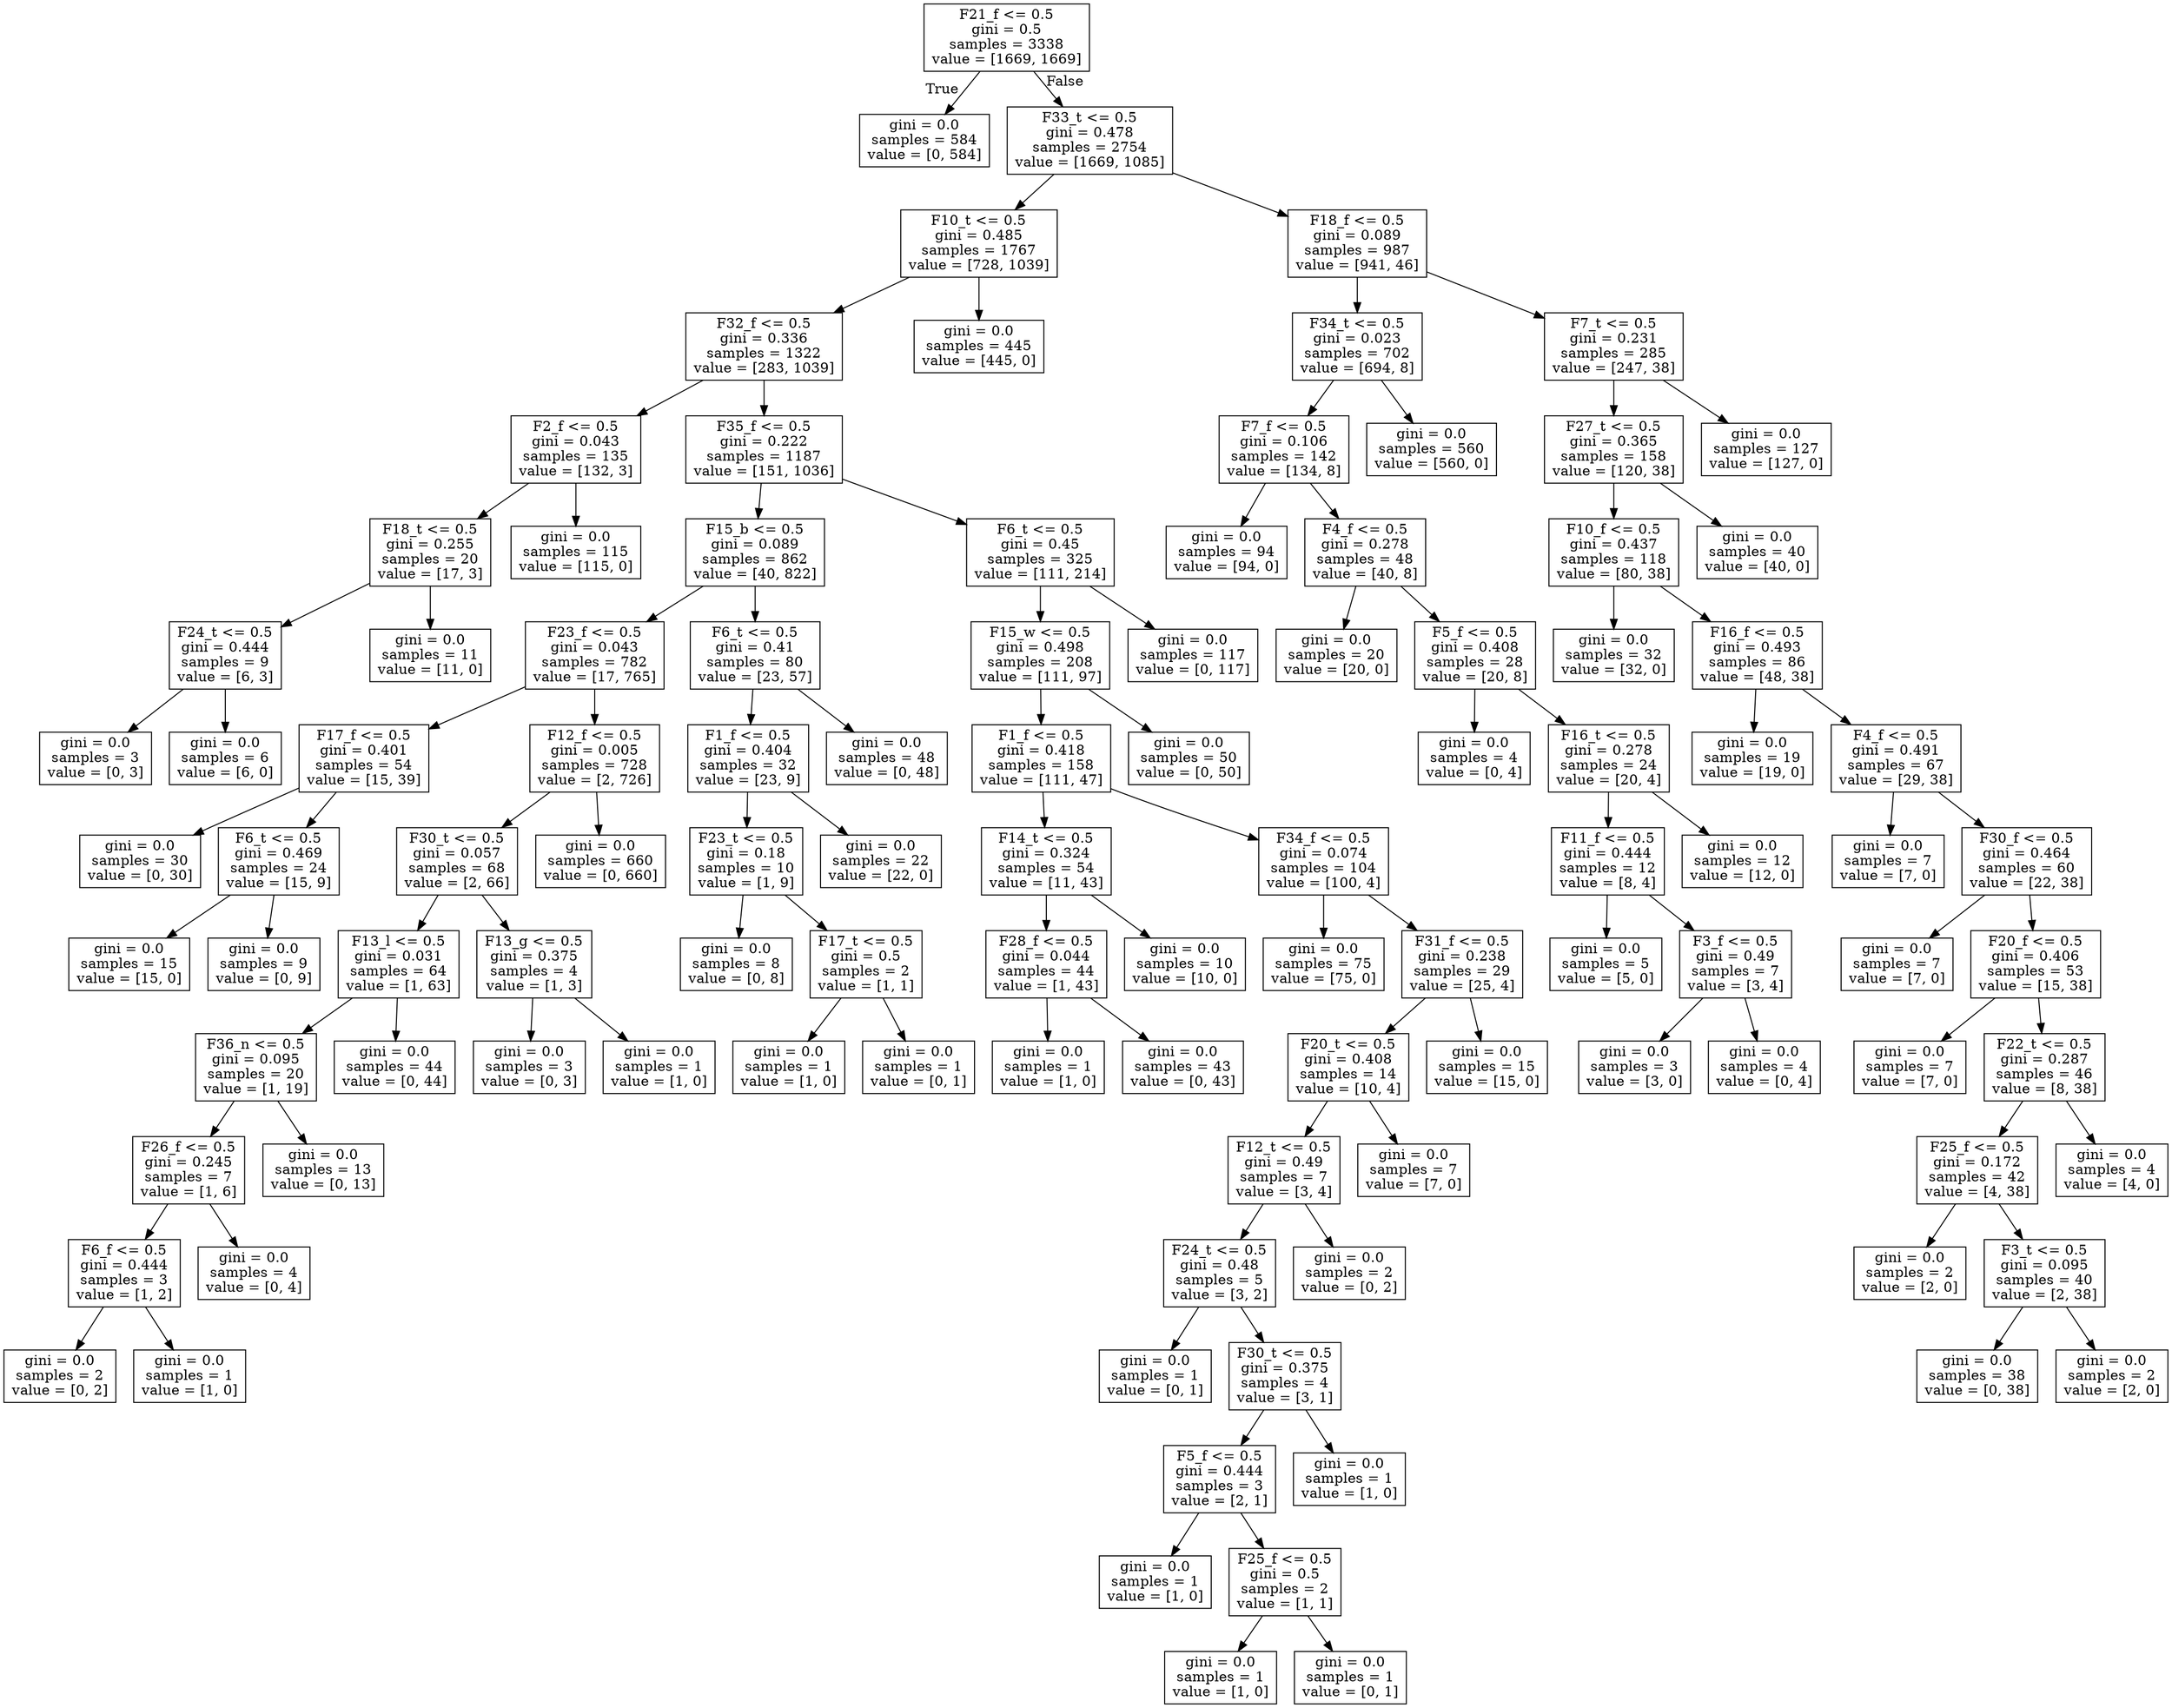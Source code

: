 digraph Tree {
node [shape=box] ;
0 [label="F21_f <= 0.5\ngini = 0.5\nsamples = 3338\nvalue = [1669, 1669]"] ;
1 [label="gini = 0.0\nsamples = 584\nvalue = [0, 584]"] ;
0 -> 1 [labeldistance=2.5, labelangle=45, headlabel="True"] ;
2 [label="F33_t <= 0.5\ngini = 0.478\nsamples = 2754\nvalue = [1669, 1085]"] ;
0 -> 2 [labeldistance=2.5, labelangle=-45, headlabel="False"] ;
3 [label="F10_t <= 0.5\ngini = 0.485\nsamples = 1767\nvalue = [728, 1039]"] ;
2 -> 3 ;
4 [label="F32_f <= 0.5\ngini = 0.336\nsamples = 1322\nvalue = [283, 1039]"] ;
3 -> 4 ;
5 [label="F2_f <= 0.5\ngini = 0.043\nsamples = 135\nvalue = [132, 3]"] ;
4 -> 5 ;
6 [label="F18_t <= 0.5\ngini = 0.255\nsamples = 20\nvalue = [17, 3]"] ;
5 -> 6 ;
7 [label="F24_t <= 0.5\ngini = 0.444\nsamples = 9\nvalue = [6, 3]"] ;
6 -> 7 ;
8 [label="gini = 0.0\nsamples = 3\nvalue = [0, 3]"] ;
7 -> 8 ;
9 [label="gini = 0.0\nsamples = 6\nvalue = [6, 0]"] ;
7 -> 9 ;
10 [label="gini = 0.0\nsamples = 11\nvalue = [11, 0]"] ;
6 -> 10 ;
11 [label="gini = 0.0\nsamples = 115\nvalue = [115, 0]"] ;
5 -> 11 ;
12 [label="F35_f <= 0.5\ngini = 0.222\nsamples = 1187\nvalue = [151, 1036]"] ;
4 -> 12 ;
13 [label="F15_b <= 0.5\ngini = 0.089\nsamples = 862\nvalue = [40, 822]"] ;
12 -> 13 ;
14 [label="F23_f <= 0.5\ngini = 0.043\nsamples = 782\nvalue = [17, 765]"] ;
13 -> 14 ;
15 [label="F17_f <= 0.5\ngini = 0.401\nsamples = 54\nvalue = [15, 39]"] ;
14 -> 15 ;
16 [label="gini = 0.0\nsamples = 30\nvalue = [0, 30]"] ;
15 -> 16 ;
17 [label="F6_t <= 0.5\ngini = 0.469\nsamples = 24\nvalue = [15, 9]"] ;
15 -> 17 ;
18 [label="gini = 0.0\nsamples = 15\nvalue = [15, 0]"] ;
17 -> 18 ;
19 [label="gini = 0.0\nsamples = 9\nvalue = [0, 9]"] ;
17 -> 19 ;
20 [label="F12_f <= 0.5\ngini = 0.005\nsamples = 728\nvalue = [2, 726]"] ;
14 -> 20 ;
21 [label="F30_t <= 0.5\ngini = 0.057\nsamples = 68\nvalue = [2, 66]"] ;
20 -> 21 ;
22 [label="F13_l <= 0.5\ngini = 0.031\nsamples = 64\nvalue = [1, 63]"] ;
21 -> 22 ;
23 [label="F36_n <= 0.5\ngini = 0.095\nsamples = 20\nvalue = [1, 19]"] ;
22 -> 23 ;
24 [label="F26_f <= 0.5\ngini = 0.245\nsamples = 7\nvalue = [1, 6]"] ;
23 -> 24 ;
25 [label="F6_f <= 0.5\ngini = 0.444\nsamples = 3\nvalue = [1, 2]"] ;
24 -> 25 ;
26 [label="gini = 0.0\nsamples = 2\nvalue = [0, 2]"] ;
25 -> 26 ;
27 [label="gini = 0.0\nsamples = 1\nvalue = [1, 0]"] ;
25 -> 27 ;
28 [label="gini = 0.0\nsamples = 4\nvalue = [0, 4]"] ;
24 -> 28 ;
29 [label="gini = 0.0\nsamples = 13\nvalue = [0, 13]"] ;
23 -> 29 ;
30 [label="gini = 0.0\nsamples = 44\nvalue = [0, 44]"] ;
22 -> 30 ;
31 [label="F13_g <= 0.5\ngini = 0.375\nsamples = 4\nvalue = [1, 3]"] ;
21 -> 31 ;
32 [label="gini = 0.0\nsamples = 3\nvalue = [0, 3]"] ;
31 -> 32 ;
33 [label="gini = 0.0\nsamples = 1\nvalue = [1, 0]"] ;
31 -> 33 ;
34 [label="gini = 0.0\nsamples = 660\nvalue = [0, 660]"] ;
20 -> 34 ;
35 [label="F6_t <= 0.5\ngini = 0.41\nsamples = 80\nvalue = [23, 57]"] ;
13 -> 35 ;
36 [label="F1_f <= 0.5\ngini = 0.404\nsamples = 32\nvalue = [23, 9]"] ;
35 -> 36 ;
37 [label="F23_t <= 0.5\ngini = 0.18\nsamples = 10\nvalue = [1, 9]"] ;
36 -> 37 ;
38 [label="gini = 0.0\nsamples = 8\nvalue = [0, 8]"] ;
37 -> 38 ;
39 [label="F17_t <= 0.5\ngini = 0.5\nsamples = 2\nvalue = [1, 1]"] ;
37 -> 39 ;
40 [label="gini = 0.0\nsamples = 1\nvalue = [1, 0]"] ;
39 -> 40 ;
41 [label="gini = 0.0\nsamples = 1\nvalue = [0, 1]"] ;
39 -> 41 ;
42 [label="gini = 0.0\nsamples = 22\nvalue = [22, 0]"] ;
36 -> 42 ;
43 [label="gini = 0.0\nsamples = 48\nvalue = [0, 48]"] ;
35 -> 43 ;
44 [label="F6_t <= 0.5\ngini = 0.45\nsamples = 325\nvalue = [111, 214]"] ;
12 -> 44 ;
45 [label="F15_w <= 0.5\ngini = 0.498\nsamples = 208\nvalue = [111, 97]"] ;
44 -> 45 ;
46 [label="F1_f <= 0.5\ngini = 0.418\nsamples = 158\nvalue = [111, 47]"] ;
45 -> 46 ;
47 [label="F14_t <= 0.5\ngini = 0.324\nsamples = 54\nvalue = [11, 43]"] ;
46 -> 47 ;
48 [label="F28_f <= 0.5\ngini = 0.044\nsamples = 44\nvalue = [1, 43]"] ;
47 -> 48 ;
49 [label="gini = 0.0\nsamples = 1\nvalue = [1, 0]"] ;
48 -> 49 ;
50 [label="gini = 0.0\nsamples = 43\nvalue = [0, 43]"] ;
48 -> 50 ;
51 [label="gini = 0.0\nsamples = 10\nvalue = [10, 0]"] ;
47 -> 51 ;
52 [label="F34_f <= 0.5\ngini = 0.074\nsamples = 104\nvalue = [100, 4]"] ;
46 -> 52 ;
53 [label="gini = 0.0\nsamples = 75\nvalue = [75, 0]"] ;
52 -> 53 ;
54 [label="F31_f <= 0.5\ngini = 0.238\nsamples = 29\nvalue = [25, 4]"] ;
52 -> 54 ;
55 [label="F20_t <= 0.5\ngini = 0.408\nsamples = 14\nvalue = [10, 4]"] ;
54 -> 55 ;
56 [label="F12_t <= 0.5\ngini = 0.49\nsamples = 7\nvalue = [3, 4]"] ;
55 -> 56 ;
57 [label="F24_t <= 0.5\ngini = 0.48\nsamples = 5\nvalue = [3, 2]"] ;
56 -> 57 ;
58 [label="gini = 0.0\nsamples = 1\nvalue = [0, 1]"] ;
57 -> 58 ;
59 [label="F30_t <= 0.5\ngini = 0.375\nsamples = 4\nvalue = [3, 1]"] ;
57 -> 59 ;
60 [label="F5_f <= 0.5\ngini = 0.444\nsamples = 3\nvalue = [2, 1]"] ;
59 -> 60 ;
61 [label="gini = 0.0\nsamples = 1\nvalue = [1, 0]"] ;
60 -> 61 ;
62 [label="F25_f <= 0.5\ngini = 0.5\nsamples = 2\nvalue = [1, 1]"] ;
60 -> 62 ;
63 [label="gini = 0.0\nsamples = 1\nvalue = [1, 0]"] ;
62 -> 63 ;
64 [label="gini = 0.0\nsamples = 1\nvalue = [0, 1]"] ;
62 -> 64 ;
65 [label="gini = 0.0\nsamples = 1\nvalue = [1, 0]"] ;
59 -> 65 ;
66 [label="gini = 0.0\nsamples = 2\nvalue = [0, 2]"] ;
56 -> 66 ;
67 [label="gini = 0.0\nsamples = 7\nvalue = [7, 0]"] ;
55 -> 67 ;
68 [label="gini = 0.0\nsamples = 15\nvalue = [15, 0]"] ;
54 -> 68 ;
69 [label="gini = 0.0\nsamples = 50\nvalue = [0, 50]"] ;
45 -> 69 ;
70 [label="gini = 0.0\nsamples = 117\nvalue = [0, 117]"] ;
44 -> 70 ;
71 [label="gini = 0.0\nsamples = 445\nvalue = [445, 0]"] ;
3 -> 71 ;
72 [label="F18_f <= 0.5\ngini = 0.089\nsamples = 987\nvalue = [941, 46]"] ;
2 -> 72 ;
73 [label="F34_t <= 0.5\ngini = 0.023\nsamples = 702\nvalue = [694, 8]"] ;
72 -> 73 ;
74 [label="F7_f <= 0.5\ngini = 0.106\nsamples = 142\nvalue = [134, 8]"] ;
73 -> 74 ;
75 [label="gini = 0.0\nsamples = 94\nvalue = [94, 0]"] ;
74 -> 75 ;
76 [label="F4_f <= 0.5\ngini = 0.278\nsamples = 48\nvalue = [40, 8]"] ;
74 -> 76 ;
77 [label="gini = 0.0\nsamples = 20\nvalue = [20, 0]"] ;
76 -> 77 ;
78 [label="F5_f <= 0.5\ngini = 0.408\nsamples = 28\nvalue = [20, 8]"] ;
76 -> 78 ;
79 [label="gini = 0.0\nsamples = 4\nvalue = [0, 4]"] ;
78 -> 79 ;
80 [label="F16_t <= 0.5\ngini = 0.278\nsamples = 24\nvalue = [20, 4]"] ;
78 -> 80 ;
81 [label="F11_f <= 0.5\ngini = 0.444\nsamples = 12\nvalue = [8, 4]"] ;
80 -> 81 ;
82 [label="gini = 0.0\nsamples = 5\nvalue = [5, 0]"] ;
81 -> 82 ;
83 [label="F3_f <= 0.5\ngini = 0.49\nsamples = 7\nvalue = [3, 4]"] ;
81 -> 83 ;
84 [label="gini = 0.0\nsamples = 3\nvalue = [3, 0]"] ;
83 -> 84 ;
85 [label="gini = 0.0\nsamples = 4\nvalue = [0, 4]"] ;
83 -> 85 ;
86 [label="gini = 0.0\nsamples = 12\nvalue = [12, 0]"] ;
80 -> 86 ;
87 [label="gini = 0.0\nsamples = 560\nvalue = [560, 0]"] ;
73 -> 87 ;
88 [label="F7_t <= 0.5\ngini = 0.231\nsamples = 285\nvalue = [247, 38]"] ;
72 -> 88 ;
89 [label="F27_t <= 0.5\ngini = 0.365\nsamples = 158\nvalue = [120, 38]"] ;
88 -> 89 ;
90 [label="F10_f <= 0.5\ngini = 0.437\nsamples = 118\nvalue = [80, 38]"] ;
89 -> 90 ;
91 [label="gini = 0.0\nsamples = 32\nvalue = [32, 0]"] ;
90 -> 91 ;
92 [label="F16_f <= 0.5\ngini = 0.493\nsamples = 86\nvalue = [48, 38]"] ;
90 -> 92 ;
93 [label="gini = 0.0\nsamples = 19\nvalue = [19, 0]"] ;
92 -> 93 ;
94 [label="F4_f <= 0.5\ngini = 0.491\nsamples = 67\nvalue = [29, 38]"] ;
92 -> 94 ;
95 [label="gini = 0.0\nsamples = 7\nvalue = [7, 0]"] ;
94 -> 95 ;
96 [label="F30_f <= 0.5\ngini = 0.464\nsamples = 60\nvalue = [22, 38]"] ;
94 -> 96 ;
97 [label="gini = 0.0\nsamples = 7\nvalue = [7, 0]"] ;
96 -> 97 ;
98 [label="F20_f <= 0.5\ngini = 0.406\nsamples = 53\nvalue = [15, 38]"] ;
96 -> 98 ;
99 [label="gini = 0.0\nsamples = 7\nvalue = [7, 0]"] ;
98 -> 99 ;
100 [label="F22_t <= 0.5\ngini = 0.287\nsamples = 46\nvalue = [8, 38]"] ;
98 -> 100 ;
101 [label="F25_f <= 0.5\ngini = 0.172\nsamples = 42\nvalue = [4, 38]"] ;
100 -> 101 ;
102 [label="gini = 0.0\nsamples = 2\nvalue = [2, 0]"] ;
101 -> 102 ;
103 [label="F3_t <= 0.5\ngini = 0.095\nsamples = 40\nvalue = [2, 38]"] ;
101 -> 103 ;
104 [label="gini = 0.0\nsamples = 38\nvalue = [0, 38]"] ;
103 -> 104 ;
105 [label="gini = 0.0\nsamples = 2\nvalue = [2, 0]"] ;
103 -> 105 ;
106 [label="gini = 0.0\nsamples = 4\nvalue = [4, 0]"] ;
100 -> 106 ;
107 [label="gini = 0.0\nsamples = 40\nvalue = [40, 0]"] ;
89 -> 107 ;
108 [label="gini = 0.0\nsamples = 127\nvalue = [127, 0]"] ;
88 -> 108 ;
}